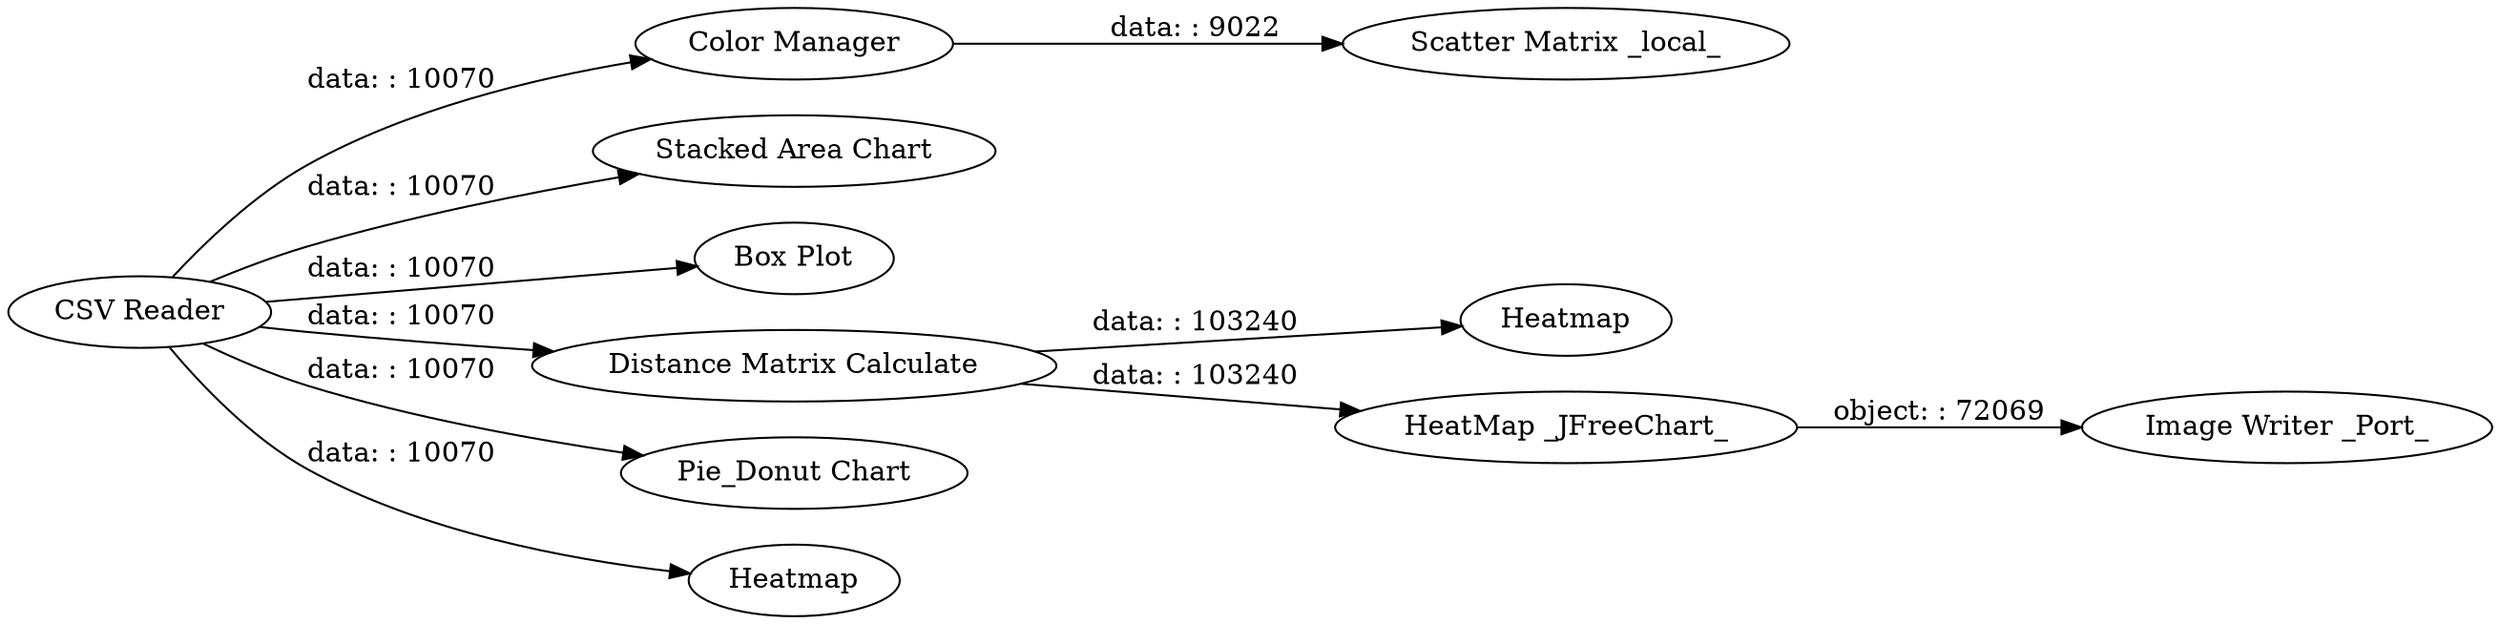 digraph {
	"-5624057090732749831_6" [label="Color Manager"]
	"-5624057090732749831_15" [label="Image Writer _Port_"]
	"-5624057090732749831_3" [label="Scatter Matrix _local_"]
	"-5624057090732749831_4" [label="Stacked Area Chart"]
	"-5624057090732749831_1" [label="CSV Reader"]
	"-5624057090732749831_2" [label="Box Plot"]
	"-5624057090732749831_13" [label=Heatmap]
	"-5624057090732749831_12" [label="Distance Matrix Calculate"]
	"-1688235872648439955_10" [label="Pie_Donut Chart"]
	"-5624057090732749831_14" [label="HeatMap _JFreeChart_"]
	"-5624057090732749831_5" [label=Heatmap]
	"-5624057090732749831_12" -> "-5624057090732749831_13" [label="data: : 103240"]
	"-5624057090732749831_1" -> "-5624057090732749831_4" [label="data: : 10070"]
	"-5624057090732749831_6" -> "-5624057090732749831_3" [label="data: : 9022"]
	"-5624057090732749831_1" -> "-5624057090732749831_6" [label="data: : 10070"]
	"-5624057090732749831_1" -> "-5624057090732749831_5" [label="data: : 10070"]
	"-5624057090732749831_1" -> "-5624057090732749831_12" [label="data: : 10070"]
	"-5624057090732749831_1" -> "-1688235872648439955_10" [label="data: : 10070"]
	"-5624057090732749831_14" -> "-5624057090732749831_15" [label="object: : 72069"]
	"-5624057090732749831_1" -> "-5624057090732749831_2" [label="data: : 10070"]
	"-5624057090732749831_12" -> "-5624057090732749831_14" [label="data: : 103240"]
	rankdir=LR
}
